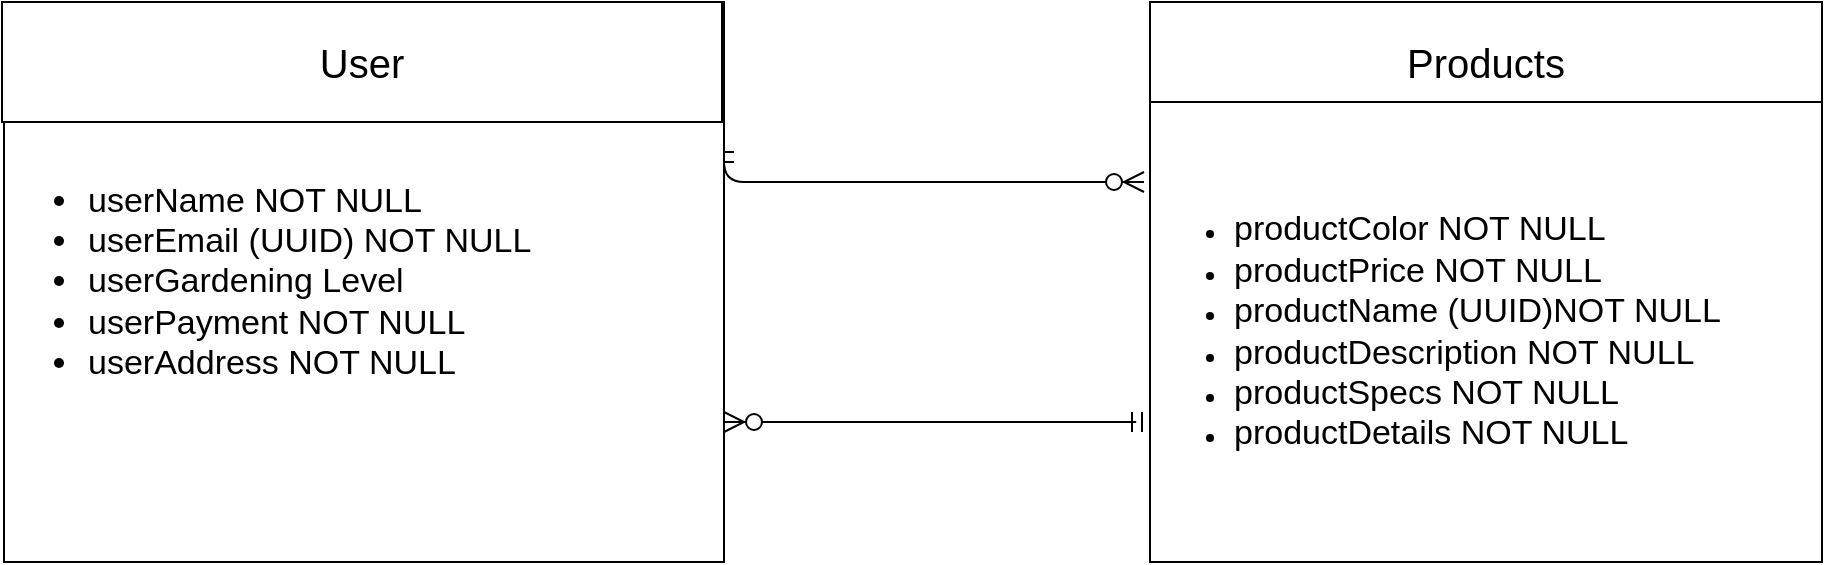 <mxfile version="12.8.4" type="github"><diagram id="C5RBs43oDa-KdzZeNtuy" name="Page-1"><mxGraphModel dx="2250" dy="749" grid="1" gridSize="10" guides="1" tooltips="1" connect="1" arrows="1" fold="1" page="1" pageScale="1" pageWidth="827" pageHeight="1169" math="0" shadow="0"><root><mxCell id="WIyWlLk6GJQsqaUBKTNV-0"/><mxCell id="WIyWlLk6GJQsqaUBKTNV-1" parent="WIyWlLk6GJQsqaUBKTNV-0"/><mxCell id="zkfFHV4jXpPFQw0GAbJ--63" value="" style="edgeStyle=orthogonalEdgeStyle;endArrow=ERzeroToMany;startArrow=ERmandOne;shadow=0;strokeWidth=1;endSize=8;startSize=8;" parent="WIyWlLk6GJQsqaUBKTNV-1" edge="1"><mxGeometry width="100" height="100" relative="1" as="geometry"><mxPoint x="201" y="110" as="sourcePoint"/><mxPoint x="411" y="130" as="targetPoint"/><Array as="points"><mxPoint x="201" y="130"/></Array></mxGeometry></mxCell><mxCell id="_OrY0DXS3smlh2Jdz7Qo-20" value="&lt;ul style=&quot;font-size: 17px&quot;&gt;&lt;li&gt;userName NOT NULL&amp;nbsp;&lt;/li&gt;&lt;li&gt;userEmail (UUID) NOT NULL&lt;/li&gt;&lt;li&gt;userGardening Level&lt;/li&gt;&lt;li&gt;userPayment NOT NULL&lt;/li&gt;&lt;li&gt;userAddress NOT NULL&lt;/li&gt;&lt;/ul&gt;" style="whiteSpace=wrap;html=1;align=left;" parent="WIyWlLk6GJQsqaUBKTNV-1" vertex="1"><mxGeometry x="-159" y="40" width="360" height="280" as="geometry"/></mxCell><mxCell id="_OrY0DXS3smlh2Jdz7Qo-24" value="&lt;font style=&quot;font-size: 20px&quot;&gt;User&lt;/font&gt;" style="whiteSpace=wrap;html=1;" parent="WIyWlLk6GJQsqaUBKTNV-1" vertex="1"><mxGeometry x="-160" y="40" width="360" height="60" as="geometry"/></mxCell><mxCell id="_OrY0DXS3smlh2Jdz7Qo-25" value="&lt;font style=&quot;font-size: 20px&quot;&gt;Products&lt;/font&gt;" style="whiteSpace=wrap;html=1;" parent="WIyWlLk6GJQsqaUBKTNV-1" vertex="1"><mxGeometry x="414" y="40" width="336" height="60" as="geometry"/></mxCell><mxCell id="_OrY0DXS3smlh2Jdz7Qo-26" value="&lt;ul&gt;&lt;li&gt;&lt;font style=&quot;font-size: 17px&quot;&gt;productColor NOT NULL&lt;/font&gt;&lt;/li&gt;&lt;li&gt;&lt;font style=&quot;font-size: 17px&quot;&gt;productPrice NOT NULL&lt;/font&gt;&lt;/li&gt;&lt;li&gt;&lt;font style=&quot;font-size: 17px&quot;&gt;productName (UUID)NOT NULL&lt;/font&gt;&lt;/li&gt;&lt;li&gt;&lt;font style=&quot;font-size: 17px&quot;&gt;productDescription NOT NULL&lt;/font&gt;&lt;/li&gt;&lt;li&gt;&lt;font style=&quot;font-size: 17px&quot;&gt;productSpecs NOT NULL&lt;/font&gt;&lt;/li&gt;&lt;li&gt;&lt;font style=&quot;font-size: 17px&quot;&gt;productDetails NOT NULL&lt;/font&gt;&lt;/li&gt;&lt;/ul&gt;" style="whiteSpace=wrap;html=1;align=left;" parent="WIyWlLk6GJQsqaUBKTNV-1" vertex="1"><mxGeometry x="414" y="90" width="336" height="230" as="geometry"/></mxCell><mxCell id="_OrY0DXS3smlh2Jdz7Qo-29" value="" style="edgeStyle=orthogonalEdgeStyle;endArrow=ERzeroToMany;startArrow=ERmandOne;shadow=0;strokeWidth=1;endSize=8;startSize=8;entryX=1;entryY=0.75;entryDx=0;entryDy=0;" parent="WIyWlLk6GJQsqaUBKTNV-1" target="_OrY0DXS3smlh2Jdz7Qo-20" edge="1"><mxGeometry width="100" height="100" relative="1" as="geometry"><mxPoint x="400" y="250" as="sourcePoint"/><mxPoint x="290" y="300" as="targetPoint"/><Array as="points"><mxPoint x="410" y="250"/></Array></mxGeometry></mxCell></root></mxGraphModel></diagram></mxfile>